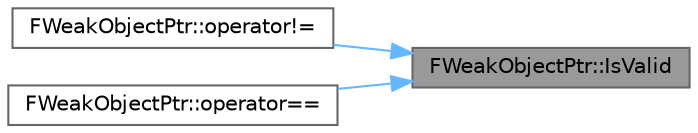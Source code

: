 digraph "FWeakObjectPtr::IsValid"
{
 // INTERACTIVE_SVG=YES
 // LATEX_PDF_SIZE
  bgcolor="transparent";
  edge [fontname=Helvetica,fontsize=10,labelfontname=Helvetica,labelfontsize=10];
  node [fontname=Helvetica,fontsize=10,shape=box,height=0.2,width=0.4];
  rankdir="RL";
  Node1 [id="Node000001",label="FWeakObjectPtr::IsValid",height=0.2,width=0.4,color="gray40", fillcolor="grey60", style="filled", fontcolor="black",tooltip="Test if this points to a live UObject."];
  Node1 -> Node2 [id="edge1_Node000001_Node000002",dir="back",color="steelblue1",style="solid",tooltip=" "];
  Node2 [id="Node000002",label="FWeakObjectPtr::operator!=",height=0.2,width=0.4,color="grey40", fillcolor="white", style="filled",URL="$d2/dbe/structFWeakObjectPtr.html#ab679e731ec73be17c8ba15e91d81e9a0",tooltip="Compare weak pointers for inequality."];
  Node1 -> Node3 [id="edge2_Node000001_Node000003",dir="back",color="steelblue1",style="solid",tooltip=" "];
  Node3 [id="Node000003",label="FWeakObjectPtr::operator==",height=0.2,width=0.4,color="grey40", fillcolor="white", style="filled",URL="$d2/dbe/structFWeakObjectPtr.html#a423794ef1d52dccf1e00d17ca8cbeb49",tooltip="Compare weak pointers for equality."];
}

